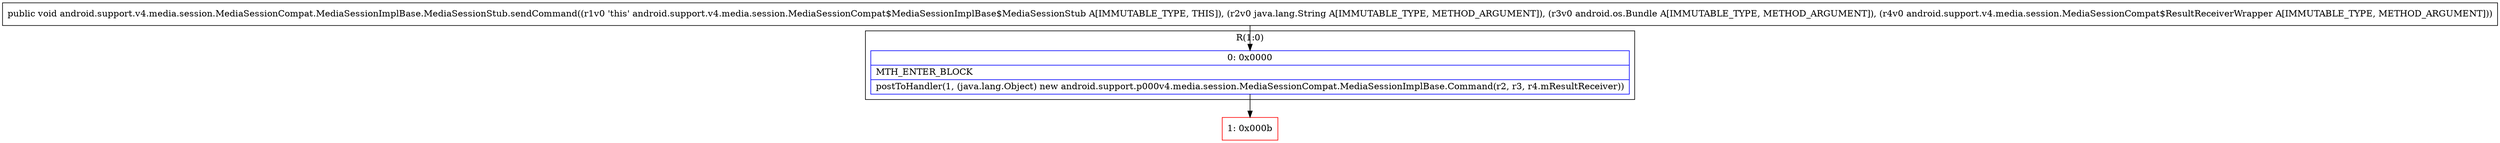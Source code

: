 digraph "CFG forandroid.support.v4.media.session.MediaSessionCompat.MediaSessionImplBase.MediaSessionStub.sendCommand(Ljava\/lang\/String;Landroid\/os\/Bundle;Landroid\/support\/v4\/media\/session\/MediaSessionCompat$ResultReceiverWrapper;)V" {
subgraph cluster_Region_1167490672 {
label = "R(1:0)";
node [shape=record,color=blue];
Node_0 [shape=record,label="{0\:\ 0x0000|MTH_ENTER_BLOCK\l|postToHandler(1, (java.lang.Object) new android.support.p000v4.media.session.MediaSessionCompat.MediaSessionImplBase.Command(r2, r3, r4.mResultReceiver))\l}"];
}
Node_1 [shape=record,color=red,label="{1\:\ 0x000b}"];
MethodNode[shape=record,label="{public void android.support.v4.media.session.MediaSessionCompat.MediaSessionImplBase.MediaSessionStub.sendCommand((r1v0 'this' android.support.v4.media.session.MediaSessionCompat$MediaSessionImplBase$MediaSessionStub A[IMMUTABLE_TYPE, THIS]), (r2v0 java.lang.String A[IMMUTABLE_TYPE, METHOD_ARGUMENT]), (r3v0 android.os.Bundle A[IMMUTABLE_TYPE, METHOD_ARGUMENT]), (r4v0 android.support.v4.media.session.MediaSessionCompat$ResultReceiverWrapper A[IMMUTABLE_TYPE, METHOD_ARGUMENT])) }"];
MethodNode -> Node_0;
Node_0 -> Node_1;
}

